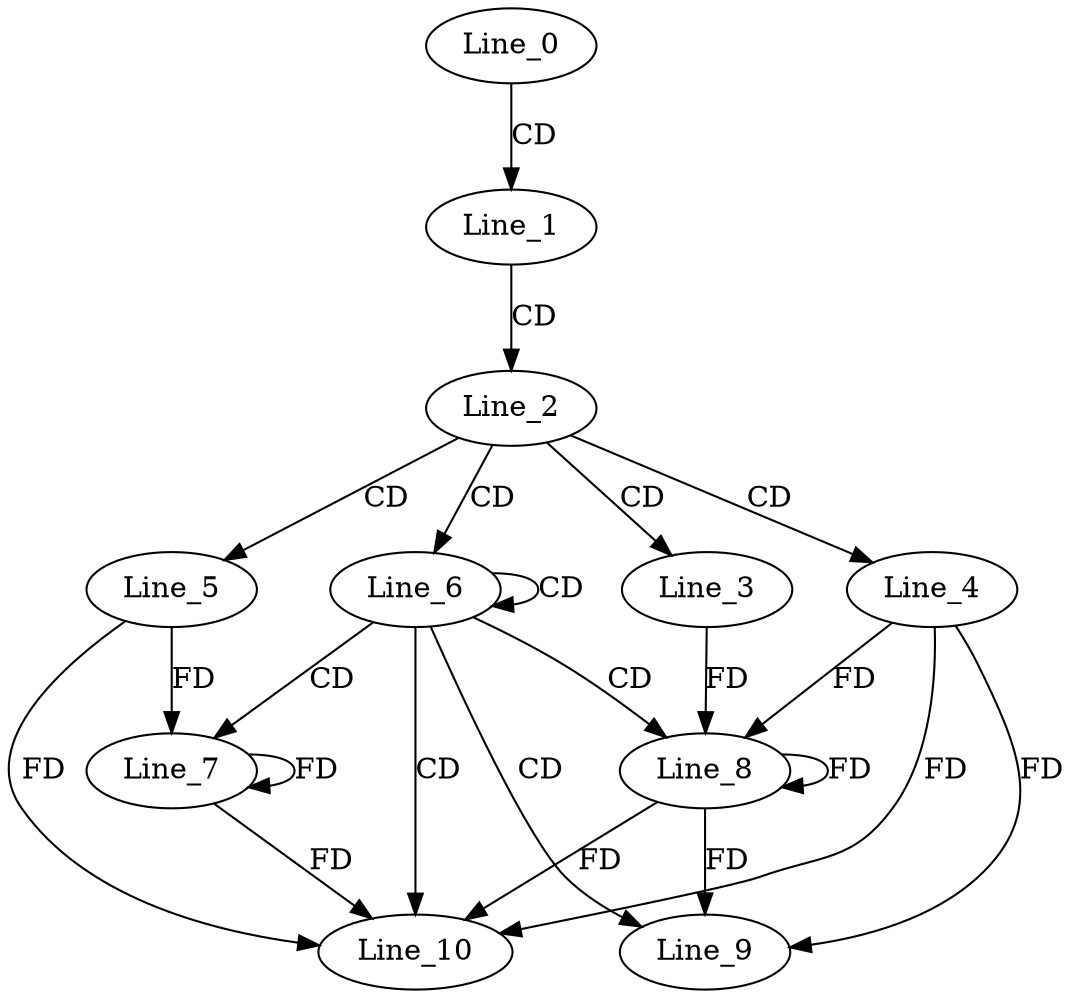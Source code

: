 digraph G {
  Line_0;
  Line_1;
  Line_2;
  Line_3;
  Line_4;
  Line_5;
  Line_6;
  Line_7;
  Line_8;
  Line_8;
  Line_9;
  Line_10;
  Line_0 -> Line_1 [ label="CD" ];
  Line_1 -> Line_2 [ label="CD" ];
  Line_2 -> Line_3 [ label="CD" ];
  Line_2 -> Line_4 [ label="CD" ];
  Line_2 -> Line_5 [ label="CD" ];
  Line_2 -> Line_6 [ label="CD" ];
  Line_6 -> Line_6 [ label="CD" ];
  Line_6 -> Line_7 [ label="CD" ];
  Line_7 -> Line_7 [ label="FD" ];
  Line_5 -> Line_7 [ label="FD" ];
  Line_6 -> Line_8 [ label="CD" ];
  Line_8 -> Line_8 [ label="FD" ];
  Line_4 -> Line_8 [ label="FD" ];
  Line_3 -> Line_8 [ label="FD" ];
  Line_6 -> Line_9 [ label="CD" ];
  Line_8 -> Line_9 [ label="FD" ];
  Line_4 -> Line_9 [ label="FD" ];
  Line_6 -> Line_10 [ label="CD" ];
  Line_7 -> Line_10 [ label="FD" ];
  Line_5 -> Line_10 [ label="FD" ];
  Line_8 -> Line_10 [ label="FD" ];
  Line_4 -> Line_10 [ label="FD" ];
}
